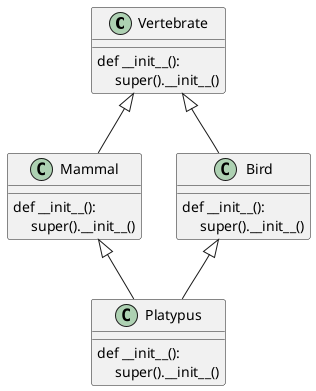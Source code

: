 @startuml
class Vertebrate {
def __init__(): \n     super().__init__()
}
class Mammal {
def __init__(): \n     super().__init__()
}
class Bird {
def __init__(): \n     super().__init__()
}
class Platypus {
def __init__(): \n     super().__init__()
}
Vertebrate <|-- Mammal
Vertebrate <|-- Bird
Bird <|-- Platypus
Mammal <|-- Platypus

@enduml
